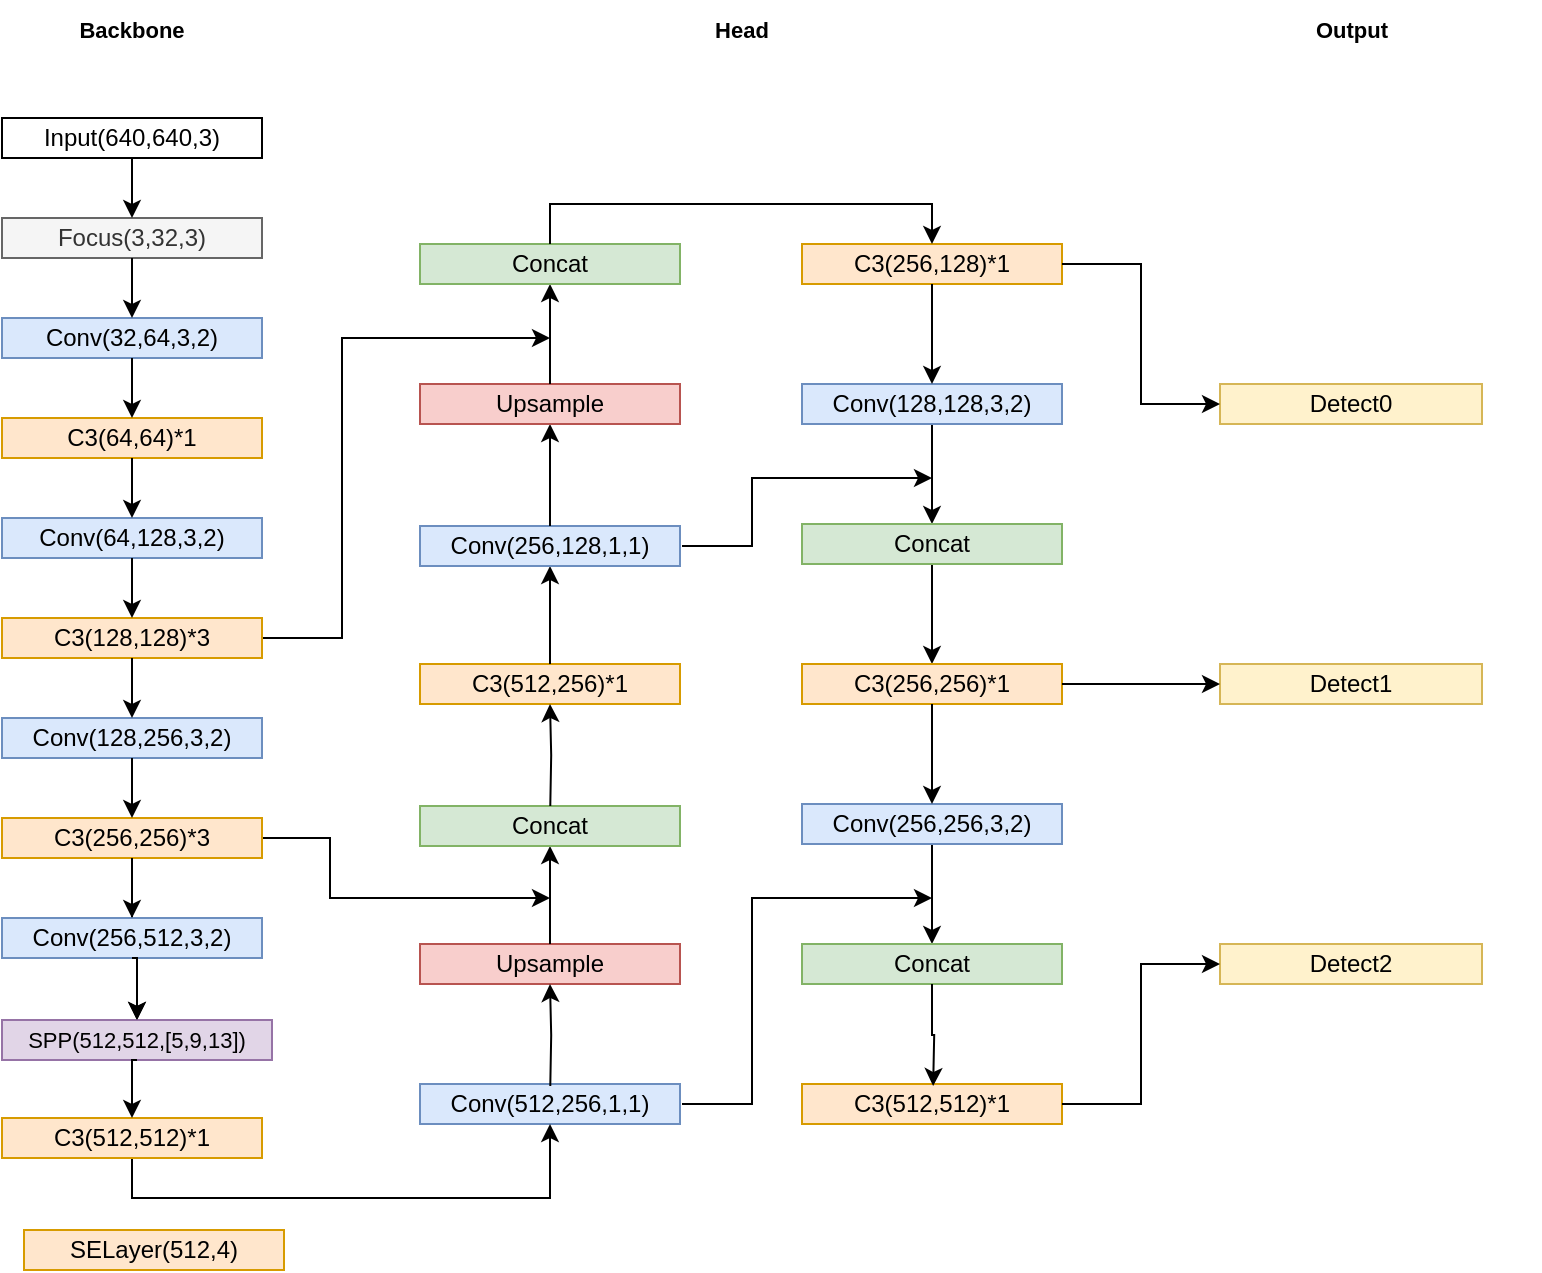 <mxfile version="17.4.5" type="github">
  <diagram id="c4dD5m3eZ78O99NW7Sv5" name="第 1 页">
    <mxGraphModel dx="586" dy="1075" grid="0" gridSize="10" guides="1" tooltips="1" connect="1" arrows="1" fold="1" page="0" pageScale="1" pageWidth="827" pageHeight="1169" math="0" shadow="0">
      <root>
        <mxCell id="0" />
        <mxCell id="1" parent="0" />
        <mxCell id="M7tG_Qng9T_QMlYk3fe1-77" value="" style="group" parent="1" vertex="1" connectable="0">
          <mxGeometry x="229" y="-25" width="769" height="579" as="geometry" />
        </mxCell>
        <mxCell id="M7tG_Qng9T_QMlYk3fe1-52" value="" style="group" parent="M7tG_Qng9T_QMlYk3fe1-77" vertex="1" connectable="0">
          <mxGeometry x="209" y="122" width="130" height="440" as="geometry" />
        </mxCell>
        <mxCell id="M7tG_Qng9T_QMlYk3fe1-26" value="Conv(512,256,1,1)" style="rounded=0;whiteSpace=wrap;html=1;fillColor=#dae8fc;strokeColor=#6c8ebf;" parent="M7tG_Qng9T_QMlYk3fe1-52" vertex="1">
          <mxGeometry y="420" width="130" height="20" as="geometry" />
        </mxCell>
        <mxCell id="M7tG_Qng9T_QMlYk3fe1-27" value="Upsample" style="rounded=0;whiteSpace=wrap;html=1;fillColor=#f8cecc;strokeColor=#b85450;" parent="M7tG_Qng9T_QMlYk3fe1-52" vertex="1">
          <mxGeometry y="350" width="130" height="20" as="geometry" />
        </mxCell>
        <mxCell id="M7tG_Qng9T_QMlYk3fe1-58" style="edgeStyle=orthogonalEdgeStyle;rounded=0;orthogonalLoop=1;jettySize=auto;html=1;exitX=0.5;exitY=0;exitDx=0;exitDy=0;entryX=0.5;entryY=1;entryDx=0;entryDy=0;fontSize=11;" parent="M7tG_Qng9T_QMlYk3fe1-52" source="M7tG_Qng9T_QMlYk3fe1-27" target="M7tG_Qng9T_QMlYk3fe1-29" edge="1">
          <mxGeometry relative="1" as="geometry" />
        </mxCell>
        <mxCell id="M7tG_Qng9T_QMlYk3fe1-29" value="Concat" style="rounded=0;whiteSpace=wrap;html=1;fillColor=#d5e8d4;strokeColor=#82b366;" parent="M7tG_Qng9T_QMlYk3fe1-52" vertex="1">
          <mxGeometry y="281" width="130" height="20" as="geometry" />
        </mxCell>
        <mxCell id="M7tG_Qng9T_QMlYk3fe1-30" value="C3(512,256)*1" style="rounded=0;whiteSpace=wrap;html=1;fillColor=#ffe6cc;strokeColor=#d79b00;" parent="M7tG_Qng9T_QMlYk3fe1-52" vertex="1">
          <mxGeometry y="210" width="130" height="20" as="geometry" />
        </mxCell>
        <mxCell id="M7tG_Qng9T_QMlYk3fe1-56" style="edgeStyle=orthogonalEdgeStyle;rounded=0;orthogonalLoop=1;jettySize=auto;html=1;fontSize=11;entryX=0.5;entryY=1;entryDx=0;entryDy=0;" parent="M7tG_Qng9T_QMlYk3fe1-52" source="M7tG_Qng9T_QMlYk3fe1-30" target="M7tG_Qng9T_QMlYk3fe1-31" edge="1">
          <mxGeometry relative="1" as="geometry" />
        </mxCell>
        <mxCell id="M7tG_Qng9T_QMlYk3fe1-31" value="Conv(256,128,1,1)" style="rounded=0;whiteSpace=wrap;html=1;fillColor=#dae8fc;strokeColor=#6c8ebf;" parent="M7tG_Qng9T_QMlYk3fe1-52" vertex="1">
          <mxGeometry y="141" width="130" height="20" as="geometry" />
        </mxCell>
        <mxCell id="M7tG_Qng9T_QMlYk3fe1-55" style="edgeStyle=orthogonalEdgeStyle;rounded=0;orthogonalLoop=1;jettySize=auto;html=1;exitX=0.5;exitY=0;exitDx=0;exitDy=0;entryX=0.5;entryY=1;entryDx=0;entryDy=0;fontSize=11;" parent="M7tG_Qng9T_QMlYk3fe1-52" source="M7tG_Qng9T_QMlYk3fe1-31" target="M7tG_Qng9T_QMlYk3fe1-32" edge="1">
          <mxGeometry relative="1" as="geometry" />
        </mxCell>
        <mxCell id="M7tG_Qng9T_QMlYk3fe1-32" value="Upsample" style="rounded=0;whiteSpace=wrap;html=1;fillColor=#f8cecc;strokeColor=#b85450;" parent="M7tG_Qng9T_QMlYk3fe1-52" vertex="1">
          <mxGeometry y="70" width="130" height="20" as="geometry" />
        </mxCell>
        <mxCell id="M7tG_Qng9T_QMlYk3fe1-54" style="edgeStyle=orthogonalEdgeStyle;rounded=0;orthogonalLoop=1;jettySize=auto;html=1;exitX=0.5;exitY=0;exitDx=0;exitDy=0;entryX=0.5;entryY=1;entryDx=0;entryDy=0;fontSize=11;" parent="M7tG_Qng9T_QMlYk3fe1-52" source="M7tG_Qng9T_QMlYk3fe1-32" target="M7tG_Qng9T_QMlYk3fe1-33" edge="1">
          <mxGeometry relative="1" as="geometry" />
        </mxCell>
        <mxCell id="M7tG_Qng9T_QMlYk3fe1-33" value="Concat" style="rounded=0;whiteSpace=wrap;html=1;fillColor=#d5e8d4;strokeColor=#82b366;" parent="M7tG_Qng9T_QMlYk3fe1-52" vertex="1">
          <mxGeometry width="130" height="20" as="geometry" />
        </mxCell>
        <mxCell id="M7tG_Qng9T_QMlYk3fe1-53" value="" style="group" parent="M7tG_Qng9T_QMlYk3fe1-77" vertex="1" connectable="0">
          <mxGeometry x="400" y="122" width="130" height="440" as="geometry" />
        </mxCell>
        <mxCell id="M7tG_Qng9T_QMlYk3fe1-36" value="C3(256,128)*1" style="rounded=0;whiteSpace=wrap;html=1;fillColor=#ffe6cc;strokeColor=#d79b00;" parent="M7tG_Qng9T_QMlYk3fe1-53" vertex="1">
          <mxGeometry width="130" height="20" as="geometry" />
        </mxCell>
        <mxCell id="M7tG_Qng9T_QMlYk3fe1-60" style="edgeStyle=orthogonalEdgeStyle;rounded=0;orthogonalLoop=1;jettySize=auto;html=1;exitX=0.5;exitY=1;exitDx=0;exitDy=0;entryX=0.5;entryY=0;entryDx=0;entryDy=0;fontSize=11;" parent="M7tG_Qng9T_QMlYk3fe1-53" source="M7tG_Qng9T_QMlYk3fe1-37" target="M7tG_Qng9T_QMlYk3fe1-38" edge="1">
          <mxGeometry relative="1" as="geometry" />
        </mxCell>
        <mxCell id="M7tG_Qng9T_QMlYk3fe1-37" value="Conv(128,128,3,2)" style="rounded=0;whiteSpace=wrap;html=1;fillColor=#dae8fc;strokeColor=#6c8ebf;" parent="M7tG_Qng9T_QMlYk3fe1-53" vertex="1">
          <mxGeometry y="70" width="130" height="20" as="geometry" />
        </mxCell>
        <mxCell id="M7tG_Qng9T_QMlYk3fe1-35" style="edgeStyle=orthogonalEdgeStyle;rounded=0;orthogonalLoop=1;jettySize=auto;html=1;exitX=0.5;exitY=1;exitDx=0;exitDy=0;entryX=0.5;entryY=0;entryDx=0;entryDy=0;fontSize=11;" parent="M7tG_Qng9T_QMlYk3fe1-53" source="M7tG_Qng9T_QMlYk3fe1-36" target="M7tG_Qng9T_QMlYk3fe1-37" edge="1">
          <mxGeometry relative="1" as="geometry" />
        </mxCell>
        <mxCell id="M7tG_Qng9T_QMlYk3fe1-61" style="edgeStyle=orthogonalEdgeStyle;rounded=0;orthogonalLoop=1;jettySize=auto;html=1;exitX=0.5;exitY=1;exitDx=0;exitDy=0;entryX=0.5;entryY=0;entryDx=0;entryDy=0;fontSize=11;" parent="M7tG_Qng9T_QMlYk3fe1-53" source="M7tG_Qng9T_QMlYk3fe1-38" target="M7tG_Qng9T_QMlYk3fe1-40" edge="1">
          <mxGeometry relative="1" as="geometry" />
        </mxCell>
        <mxCell id="M7tG_Qng9T_QMlYk3fe1-38" value="Concat" style="rounded=0;whiteSpace=wrap;html=1;fillColor=#d5e8d4;strokeColor=#82b366;" parent="M7tG_Qng9T_QMlYk3fe1-53" vertex="1">
          <mxGeometry y="140" width="130" height="20" as="geometry" />
        </mxCell>
        <mxCell id="M7tG_Qng9T_QMlYk3fe1-40" value="C3(256,256)*1" style="rounded=0;whiteSpace=wrap;html=1;fillColor=#ffe6cc;strokeColor=#d79b00;" parent="M7tG_Qng9T_QMlYk3fe1-53" vertex="1">
          <mxGeometry y="210" width="130" height="20" as="geometry" />
        </mxCell>
        <mxCell id="M7tG_Qng9T_QMlYk3fe1-62" style="edgeStyle=orthogonalEdgeStyle;rounded=0;orthogonalLoop=1;jettySize=auto;html=1;exitX=0.5;exitY=1;exitDx=0;exitDy=0;entryX=0.5;entryY=0;entryDx=0;entryDy=0;fontSize=11;" parent="M7tG_Qng9T_QMlYk3fe1-53" source="M7tG_Qng9T_QMlYk3fe1-41" target="M7tG_Qng9T_QMlYk3fe1-42" edge="1">
          <mxGeometry relative="1" as="geometry" />
        </mxCell>
        <mxCell id="M7tG_Qng9T_QMlYk3fe1-41" value="Conv(256,256,3,2)" style="rounded=0;whiteSpace=wrap;html=1;fillColor=#dae8fc;strokeColor=#6c8ebf;" parent="M7tG_Qng9T_QMlYk3fe1-53" vertex="1">
          <mxGeometry y="280" width="130" height="20" as="geometry" />
        </mxCell>
        <mxCell id="M7tG_Qng9T_QMlYk3fe1-39" style="edgeStyle=orthogonalEdgeStyle;rounded=0;orthogonalLoop=1;jettySize=auto;html=1;exitX=0.5;exitY=1;exitDx=0;exitDy=0;entryX=0.5;entryY=0;entryDx=0;entryDy=0;fontSize=11;" parent="M7tG_Qng9T_QMlYk3fe1-53" source="M7tG_Qng9T_QMlYk3fe1-40" target="M7tG_Qng9T_QMlYk3fe1-41" edge="1">
          <mxGeometry relative="1" as="geometry" />
        </mxCell>
        <mxCell id="M7tG_Qng9T_QMlYk3fe1-42" value="Concat" style="rounded=0;whiteSpace=wrap;html=1;fillColor=#d5e8d4;strokeColor=#82b366;" parent="M7tG_Qng9T_QMlYk3fe1-53" vertex="1">
          <mxGeometry y="350" width="130" height="20" as="geometry" />
        </mxCell>
        <mxCell id="M7tG_Qng9T_QMlYk3fe1-43" value="C3(512,512)*1" style="rounded=0;whiteSpace=wrap;html=1;fillColor=#ffe6cc;strokeColor=#d79b00;" parent="M7tG_Qng9T_QMlYk3fe1-53" vertex="1">
          <mxGeometry y="420" width="130" height="20" as="geometry" />
        </mxCell>
        <mxCell id="M7tG_Qng9T_QMlYk3fe1-57" style="edgeStyle=orthogonalEdgeStyle;rounded=0;orthogonalLoop=1;jettySize=auto;html=1;exitX=0.5;exitY=1;exitDx=0;exitDy=0;fontSize=11;entryX=0.5;entryY=1;entryDx=0;entryDy=0;" parent="M7tG_Qng9T_QMlYk3fe1-77" target="M7tG_Qng9T_QMlYk3fe1-30" edge="1">
          <mxGeometry relative="1" as="geometry">
            <mxPoint x="274.143" y="403" as="sourcePoint" />
          </mxGeometry>
        </mxCell>
        <mxCell id="M7tG_Qng9T_QMlYk3fe1-59" style="edgeStyle=orthogonalEdgeStyle;rounded=0;orthogonalLoop=1;jettySize=auto;html=1;exitX=0.5;exitY=1;exitDx=0;exitDy=0;fontSize=11;entryX=0.5;entryY=1;entryDx=0;entryDy=0;" parent="M7tG_Qng9T_QMlYk3fe1-77" target="M7tG_Qng9T_QMlYk3fe1-27" edge="1">
          <mxGeometry relative="1" as="geometry">
            <mxPoint x="274.143" y="543" as="sourcePoint" />
          </mxGeometry>
        </mxCell>
        <mxCell id="M7tG_Qng9T_QMlYk3fe1-63" style="edgeStyle=orthogonalEdgeStyle;rounded=0;orthogonalLoop=1;jettySize=auto;html=1;exitX=0.5;exitY=1;exitDx=0;exitDy=0;fontSize=11;" parent="M7tG_Qng9T_QMlYk3fe1-77" source="M7tG_Qng9T_QMlYk3fe1-42" edge="1">
          <mxGeometry relative="1" as="geometry">
            <mxPoint x="465.571" y="543" as="targetPoint" />
          </mxGeometry>
        </mxCell>
        <mxCell id="M7tG_Qng9T_QMlYk3fe1-64" value="Backbone" style="text;html=1;strokeColor=none;fillColor=none;align=center;verticalAlign=middle;whiteSpace=wrap;rounded=0;fontSize=11;strokeWidth=2;fontStyle=1;flipV=1;" parent="M7tG_Qng9T_QMlYk3fe1-77" vertex="1">
          <mxGeometry x="35" width="60" height="30" as="geometry" />
        </mxCell>
        <mxCell id="M7tG_Qng9T_QMlYk3fe1-65" value="Head" style="text;html=1;strokeColor=none;fillColor=none;align=center;verticalAlign=middle;whiteSpace=wrap;rounded=0;fontSize=11;strokeWidth=2;fontStyle=1;flipV=1;" parent="M7tG_Qng9T_QMlYk3fe1-77" vertex="1">
          <mxGeometry x="340" width="60" height="30" as="geometry" />
        </mxCell>
        <mxCell id="M7tG_Qng9T_QMlYk3fe1-66" value="Output" style="text;html=1;strokeColor=none;fillColor=none;align=center;verticalAlign=middle;whiteSpace=wrap;rounded=0;fontSize=11;strokeWidth=2;fontStyle=1;flipV=1;" parent="M7tG_Qng9T_QMlYk3fe1-77" vertex="1">
          <mxGeometry x="645" width="60" height="30" as="geometry" />
        </mxCell>
        <mxCell id="M7tG_Qng9T_QMlYk3fe1-67" value="" style="group" parent="M7tG_Qng9T_QMlYk3fe1-77" vertex="1" connectable="0">
          <mxGeometry x="609" y="192" width="160" height="300" as="geometry" />
        </mxCell>
        <mxCell id="M7tG_Qng9T_QMlYk3fe1-44" value="Detect0" style="rounded=0;whiteSpace=wrap;html=1;fillColor=#fff2cc;strokeColor=#d6b656;" parent="M7tG_Qng9T_QMlYk3fe1-67" vertex="1">
          <mxGeometry width="131" height="20" as="geometry" />
        </mxCell>
        <mxCell id="M7tG_Qng9T_QMlYk3fe1-48" value="Detect1" style="rounded=0;whiteSpace=wrap;html=1;fillColor=#fff2cc;strokeColor=#d6b656;" parent="M7tG_Qng9T_QMlYk3fe1-67" vertex="1">
          <mxGeometry y="140" width="131" height="20" as="geometry" />
        </mxCell>
        <mxCell id="M7tG_Qng9T_QMlYk3fe1-49" value="Detect2" style="rounded=0;whiteSpace=wrap;html=1;fillColor=#fff2cc;strokeColor=#d6b656;" parent="M7tG_Qng9T_QMlYk3fe1-67" vertex="1">
          <mxGeometry y="280" width="131" height="20" as="geometry" />
        </mxCell>
        <mxCell id="M7tG_Qng9T_QMlYk3fe1-68" style="edgeStyle=orthogonalEdgeStyle;rounded=0;orthogonalLoop=1;jettySize=auto;html=1;fontSize=11;" parent="M7tG_Qng9T_QMlYk3fe1-77" edge="1">
          <mxGeometry relative="1" as="geometry">
            <mxPoint x="274" y="169" as="targetPoint" />
            <mxPoint x="130" y="319" as="sourcePoint" />
            <Array as="points">
              <mxPoint x="170" y="319" />
              <mxPoint x="170" y="169" />
            </Array>
          </mxGeometry>
        </mxCell>
        <mxCell id="M7tG_Qng9T_QMlYk3fe1-69" style="edgeStyle=orthogonalEdgeStyle;rounded=0;orthogonalLoop=1;jettySize=auto;html=1;exitX=0.5;exitY=1;exitDx=0;exitDy=0;entryX=0.5;entryY=1;entryDx=0;entryDy=0;fontSize=11;" parent="M7tG_Qng9T_QMlYk3fe1-77" source="M7tG_Qng9T_QMlYk3fe1-13" target="M7tG_Qng9T_QMlYk3fe1-26" edge="1">
          <mxGeometry relative="1" as="geometry" />
        </mxCell>
        <mxCell id="M7tG_Qng9T_QMlYk3fe1-70" style="edgeStyle=orthogonalEdgeStyle;rounded=0;orthogonalLoop=1;jettySize=auto;html=1;fontSize=11;" parent="M7tG_Qng9T_QMlYk3fe1-77" edge="1">
          <mxGeometry relative="1" as="geometry">
            <mxPoint x="274" y="449" as="targetPoint" />
            <mxPoint x="130" y="419" as="sourcePoint" />
            <Array as="points">
              <mxPoint x="164" y="419" />
              <mxPoint x="164" y="449" />
            </Array>
          </mxGeometry>
        </mxCell>
        <mxCell id="M7tG_Qng9T_QMlYk3fe1-71" style="edgeStyle=orthogonalEdgeStyle;rounded=0;orthogonalLoop=1;jettySize=auto;html=1;exitX=0.5;exitY=0;exitDx=0;exitDy=0;entryX=0.5;entryY=0;entryDx=0;entryDy=0;fontSize=11;" parent="M7tG_Qng9T_QMlYk3fe1-77" source="M7tG_Qng9T_QMlYk3fe1-33" target="M7tG_Qng9T_QMlYk3fe1-36" edge="1">
          <mxGeometry relative="1" as="geometry" />
        </mxCell>
        <mxCell id="M7tG_Qng9T_QMlYk3fe1-72" style="edgeStyle=orthogonalEdgeStyle;rounded=0;orthogonalLoop=1;jettySize=auto;html=1;fontSize=11;" parent="M7tG_Qng9T_QMlYk3fe1-77" edge="1">
          <mxGeometry relative="1" as="geometry">
            <mxPoint x="465" y="239" as="targetPoint" />
            <mxPoint x="340" y="273" as="sourcePoint" />
            <Array as="points">
              <mxPoint x="375" y="273" />
              <mxPoint x="375" y="239" />
            </Array>
          </mxGeometry>
        </mxCell>
        <mxCell id="M7tG_Qng9T_QMlYk3fe1-73" style="edgeStyle=orthogonalEdgeStyle;rounded=0;orthogonalLoop=1;jettySize=auto;html=1;fontSize=11;" parent="M7tG_Qng9T_QMlYk3fe1-77" edge="1">
          <mxGeometry relative="1" as="geometry">
            <mxPoint x="465" y="449" as="targetPoint" />
            <mxPoint x="340" y="552" as="sourcePoint" />
            <Array as="points">
              <mxPoint x="375" y="552" />
            </Array>
          </mxGeometry>
        </mxCell>
        <mxCell id="M7tG_Qng9T_QMlYk3fe1-74" style="edgeStyle=orthogonalEdgeStyle;rounded=0;orthogonalLoop=1;jettySize=auto;html=1;exitX=1;exitY=0.5;exitDx=0;exitDy=0;entryX=0;entryY=0.5;entryDx=0;entryDy=0;fontSize=11;" parent="M7tG_Qng9T_QMlYk3fe1-77" source="M7tG_Qng9T_QMlYk3fe1-43" target="M7tG_Qng9T_QMlYk3fe1-49" edge="1">
          <mxGeometry relative="1" as="geometry" />
        </mxCell>
        <mxCell id="M7tG_Qng9T_QMlYk3fe1-75" style="edgeStyle=orthogonalEdgeStyle;rounded=0;orthogonalLoop=1;jettySize=auto;html=1;exitX=1;exitY=0.5;exitDx=0;exitDy=0;entryX=0;entryY=0.5;entryDx=0;entryDy=0;fontSize=11;" parent="M7tG_Qng9T_QMlYk3fe1-77" source="M7tG_Qng9T_QMlYk3fe1-40" target="M7tG_Qng9T_QMlYk3fe1-48" edge="1">
          <mxGeometry relative="1" as="geometry" />
        </mxCell>
        <mxCell id="M7tG_Qng9T_QMlYk3fe1-76" style="edgeStyle=orthogonalEdgeStyle;rounded=0;orthogonalLoop=1;jettySize=auto;html=1;exitX=1;exitY=0.5;exitDx=0;exitDy=0;entryX=0;entryY=0.5;entryDx=0;entryDy=0;fontSize=11;" parent="M7tG_Qng9T_QMlYk3fe1-77" source="M7tG_Qng9T_QMlYk3fe1-36" target="M7tG_Qng9T_QMlYk3fe1-44" edge="1">
          <mxGeometry relative="1" as="geometry" />
        </mxCell>
        <mxCell id="M7tG_Qng9T_QMlYk3fe1-1" value="Input(640,640,3)" style="rounded=0;whiteSpace=wrap;html=1;" parent="M7tG_Qng9T_QMlYk3fe1-77" vertex="1">
          <mxGeometry y="59" width="130" height="20" as="geometry" />
        </mxCell>
        <mxCell id="M7tG_Qng9T_QMlYk3fe1-2" value="Focus(3,32,3)" style="rounded=0;whiteSpace=wrap;html=1;fillColor=#f5f5f5;strokeColor=#666666;fontColor=#333333;" parent="M7tG_Qng9T_QMlYk3fe1-77" vertex="1">
          <mxGeometry y="109" width="130" height="20" as="geometry" />
        </mxCell>
        <mxCell id="M7tG_Qng9T_QMlYk3fe1-15" style="edgeStyle=orthogonalEdgeStyle;rounded=0;orthogonalLoop=1;jettySize=auto;html=1;exitX=0.5;exitY=1;exitDx=0;exitDy=0;entryX=0.5;entryY=0;entryDx=0;entryDy=0;fontSize=11;" parent="M7tG_Qng9T_QMlYk3fe1-77" source="M7tG_Qng9T_QMlYk3fe1-1" target="M7tG_Qng9T_QMlYk3fe1-2" edge="1">
          <mxGeometry relative="1" as="geometry" />
        </mxCell>
        <mxCell id="M7tG_Qng9T_QMlYk3fe1-3" value="Conv(32,64,3,2)" style="rounded=0;whiteSpace=wrap;html=1;fillColor=#dae8fc;strokeColor=#6c8ebf;" parent="M7tG_Qng9T_QMlYk3fe1-77" vertex="1">
          <mxGeometry y="159" width="130" height="20" as="geometry" />
        </mxCell>
        <mxCell id="M7tG_Qng9T_QMlYk3fe1-16" style="edgeStyle=orthogonalEdgeStyle;rounded=0;orthogonalLoop=1;jettySize=auto;html=1;exitX=0.5;exitY=1;exitDx=0;exitDy=0;fontSize=11;" parent="M7tG_Qng9T_QMlYk3fe1-77" source="M7tG_Qng9T_QMlYk3fe1-2" target="M7tG_Qng9T_QMlYk3fe1-3" edge="1">
          <mxGeometry relative="1" as="geometry" />
        </mxCell>
        <mxCell id="M7tG_Qng9T_QMlYk3fe1-4" value="C3(64,64)*1" style="rounded=0;whiteSpace=wrap;html=1;fillColor=#ffe6cc;strokeColor=#d79b00;" parent="M7tG_Qng9T_QMlYk3fe1-77" vertex="1">
          <mxGeometry y="209" width="130" height="20" as="geometry" />
        </mxCell>
        <mxCell id="M7tG_Qng9T_QMlYk3fe1-17" style="edgeStyle=orthogonalEdgeStyle;rounded=0;orthogonalLoop=1;jettySize=auto;html=1;exitX=0.5;exitY=1;exitDx=0;exitDy=0;entryX=0.5;entryY=0;entryDx=0;entryDy=0;fontSize=11;" parent="M7tG_Qng9T_QMlYk3fe1-77" source="M7tG_Qng9T_QMlYk3fe1-3" target="M7tG_Qng9T_QMlYk3fe1-4" edge="1">
          <mxGeometry relative="1" as="geometry" />
        </mxCell>
        <mxCell id="M7tG_Qng9T_QMlYk3fe1-5" value="Conv(64,128,3,2)" style="rounded=0;whiteSpace=wrap;html=1;fillColor=#dae8fc;strokeColor=#6c8ebf;" parent="M7tG_Qng9T_QMlYk3fe1-77" vertex="1">
          <mxGeometry y="259" width="130" height="20" as="geometry" />
        </mxCell>
        <mxCell id="M7tG_Qng9T_QMlYk3fe1-18" style="edgeStyle=orthogonalEdgeStyle;rounded=0;orthogonalLoop=1;jettySize=auto;html=1;exitX=0.5;exitY=1;exitDx=0;exitDy=0;entryX=0.5;entryY=0;entryDx=0;entryDy=0;fontSize=11;" parent="M7tG_Qng9T_QMlYk3fe1-77" source="M7tG_Qng9T_QMlYk3fe1-4" target="M7tG_Qng9T_QMlYk3fe1-5" edge="1">
          <mxGeometry relative="1" as="geometry" />
        </mxCell>
        <mxCell id="M7tG_Qng9T_QMlYk3fe1-6" value="C3(128,128)*3" style="rounded=0;whiteSpace=wrap;html=1;fillColor=#ffe6cc;strokeColor=#d79b00;" parent="M7tG_Qng9T_QMlYk3fe1-77" vertex="1">
          <mxGeometry y="309" width="130" height="20" as="geometry" />
        </mxCell>
        <mxCell id="M7tG_Qng9T_QMlYk3fe1-19" style="edgeStyle=orthogonalEdgeStyle;rounded=0;orthogonalLoop=1;jettySize=auto;html=1;exitX=0.5;exitY=1;exitDx=0;exitDy=0;entryX=0.5;entryY=0;entryDx=0;entryDy=0;fontSize=11;" parent="M7tG_Qng9T_QMlYk3fe1-77" source="M7tG_Qng9T_QMlYk3fe1-5" target="M7tG_Qng9T_QMlYk3fe1-6" edge="1">
          <mxGeometry relative="1" as="geometry" />
        </mxCell>
        <mxCell id="M7tG_Qng9T_QMlYk3fe1-7" value="Conv(128,256,3,2)" style="rounded=0;whiteSpace=wrap;html=1;fillColor=#dae8fc;strokeColor=#6c8ebf;" parent="M7tG_Qng9T_QMlYk3fe1-77" vertex="1">
          <mxGeometry y="359" width="130" height="20" as="geometry" />
        </mxCell>
        <mxCell id="M7tG_Qng9T_QMlYk3fe1-20" style="edgeStyle=orthogonalEdgeStyle;rounded=0;orthogonalLoop=1;jettySize=auto;html=1;exitX=0.5;exitY=1;exitDx=0;exitDy=0;entryX=0.5;entryY=0;entryDx=0;entryDy=0;fontSize=11;" parent="M7tG_Qng9T_QMlYk3fe1-77" source="M7tG_Qng9T_QMlYk3fe1-6" target="M7tG_Qng9T_QMlYk3fe1-7" edge="1">
          <mxGeometry relative="1" as="geometry" />
        </mxCell>
        <mxCell id="xgqLBBEpwhSFXulwtFEn-2" value="" style="edgeStyle=orthogonalEdgeStyle;rounded=0;orthogonalLoop=1;jettySize=auto;html=1;" edge="1" parent="M7tG_Qng9T_QMlYk3fe1-77" source="M7tG_Qng9T_QMlYk3fe1-8" target="M7tG_Qng9T_QMlYk3fe1-12">
          <mxGeometry relative="1" as="geometry" />
        </mxCell>
        <mxCell id="M7tG_Qng9T_QMlYk3fe1-8" value="C3(256,256)*3" style="rounded=0;whiteSpace=wrap;html=1;fillColor=#ffe6cc;strokeColor=#d79b00;" parent="M7tG_Qng9T_QMlYk3fe1-77" vertex="1">
          <mxGeometry y="409" width="130" height="20" as="geometry" />
        </mxCell>
        <mxCell id="M7tG_Qng9T_QMlYk3fe1-21" style="edgeStyle=orthogonalEdgeStyle;rounded=0;orthogonalLoop=1;jettySize=auto;html=1;exitX=0.5;exitY=1;exitDx=0;exitDy=0;entryX=0.5;entryY=0;entryDx=0;entryDy=0;fontSize=11;" parent="M7tG_Qng9T_QMlYk3fe1-77" source="M7tG_Qng9T_QMlYk3fe1-7" target="M7tG_Qng9T_QMlYk3fe1-8" edge="1">
          <mxGeometry relative="1" as="geometry" />
        </mxCell>
        <mxCell id="M7tG_Qng9T_QMlYk3fe1-9" value="Conv(256,512,3,2)" style="rounded=0;whiteSpace=wrap;html=1;fillColor=#dae8fc;strokeColor=#6c8ebf;" parent="M7tG_Qng9T_QMlYk3fe1-77" vertex="1">
          <mxGeometry y="459" width="130" height="20" as="geometry" />
        </mxCell>
        <mxCell id="M7tG_Qng9T_QMlYk3fe1-22" style="edgeStyle=orthogonalEdgeStyle;rounded=0;orthogonalLoop=1;jettySize=auto;html=1;exitX=0.5;exitY=1;exitDx=0;exitDy=0;entryX=0.5;entryY=0;entryDx=0;entryDy=0;fontSize=11;" parent="M7tG_Qng9T_QMlYk3fe1-77" source="M7tG_Qng9T_QMlYk3fe1-8" target="M7tG_Qng9T_QMlYk3fe1-9" edge="1">
          <mxGeometry relative="1" as="geometry" />
        </mxCell>
        <mxCell id="M7tG_Qng9T_QMlYk3fe1-12" value="&lt;font style=&quot;font-size: 11px&quot;&gt;SPP(512,512,[5,9,13])&lt;/font&gt;" style="rounded=0;whiteSpace=wrap;html=1;fillColor=#e1d5e7;strokeColor=#9673a6;" parent="M7tG_Qng9T_QMlYk3fe1-77" vertex="1">
          <mxGeometry y="510" width="135" height="20" as="geometry" />
        </mxCell>
        <mxCell id="M7tG_Qng9T_QMlYk3fe1-23" style="edgeStyle=orthogonalEdgeStyle;rounded=0;orthogonalLoop=1;jettySize=auto;html=1;exitX=0.5;exitY=1;exitDx=0;exitDy=0;entryX=0.5;entryY=0;entryDx=0;entryDy=0;fontSize=11;" parent="M7tG_Qng9T_QMlYk3fe1-77" source="M7tG_Qng9T_QMlYk3fe1-9" target="M7tG_Qng9T_QMlYk3fe1-12" edge="1">
          <mxGeometry relative="1" as="geometry" />
        </mxCell>
        <mxCell id="M7tG_Qng9T_QMlYk3fe1-13" value="C3(512,512)*1" style="rounded=0;whiteSpace=wrap;html=1;fillColor=#ffe6cc;strokeColor=#d79b00;" parent="M7tG_Qng9T_QMlYk3fe1-77" vertex="1">
          <mxGeometry y="559" width="130" height="20" as="geometry" />
        </mxCell>
        <mxCell id="M7tG_Qng9T_QMlYk3fe1-24" style="edgeStyle=orthogonalEdgeStyle;rounded=0;orthogonalLoop=1;jettySize=auto;html=1;exitX=0.5;exitY=1;exitDx=0;exitDy=0;entryX=0.5;entryY=0;entryDx=0;entryDy=0;fontSize=11;" parent="M7tG_Qng9T_QMlYk3fe1-77" source="M7tG_Qng9T_QMlYk3fe1-12" target="M7tG_Qng9T_QMlYk3fe1-13" edge="1">
          <mxGeometry relative="1" as="geometry" />
        </mxCell>
        <mxCell id="xgqLBBEpwhSFXulwtFEn-1" value="SELayer(512,4)" style="rounded=0;whiteSpace=wrap;html=1;fillColor=#ffe6cc;strokeColor=#d79b00;" vertex="1" parent="1">
          <mxGeometry x="240" y="590" width="130" height="20" as="geometry" />
        </mxCell>
      </root>
    </mxGraphModel>
  </diagram>
</mxfile>
